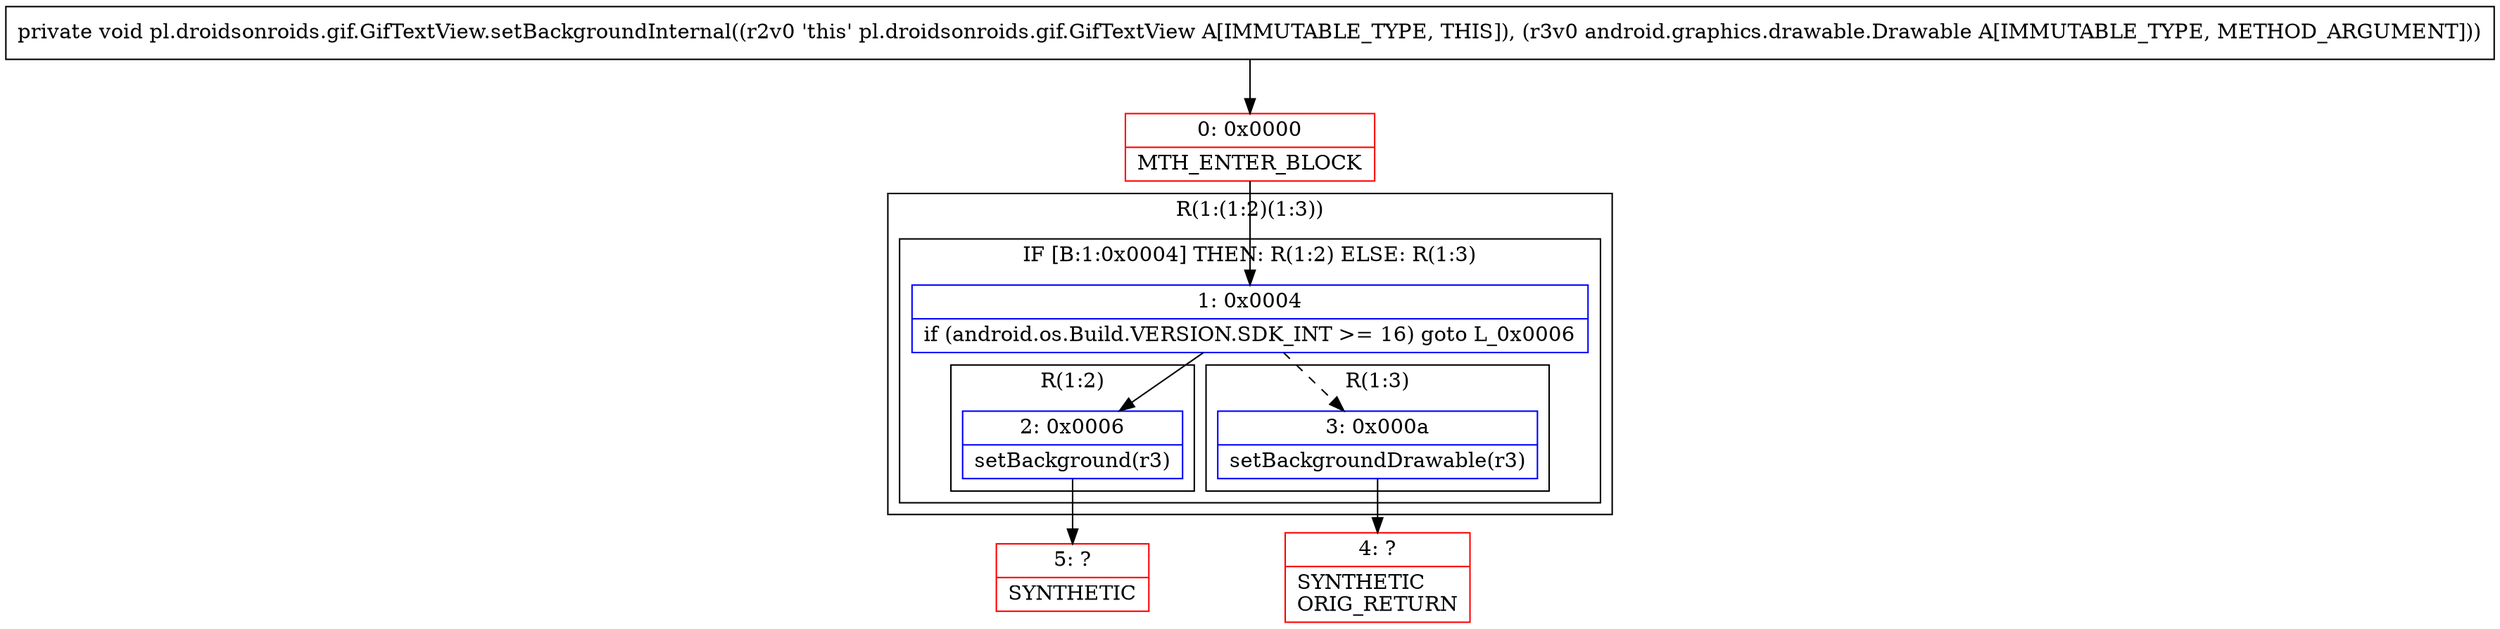digraph "CFG forpl.droidsonroids.gif.GifTextView.setBackgroundInternal(Landroid\/graphics\/drawable\/Drawable;)V" {
subgraph cluster_Region_1870865315 {
label = "R(1:(1:2)(1:3))";
node [shape=record,color=blue];
subgraph cluster_IfRegion_1801535814 {
label = "IF [B:1:0x0004] THEN: R(1:2) ELSE: R(1:3)";
node [shape=record,color=blue];
Node_1 [shape=record,label="{1\:\ 0x0004|if (android.os.Build.VERSION.SDK_INT \>= 16) goto L_0x0006\l}"];
subgraph cluster_Region_1196453186 {
label = "R(1:2)";
node [shape=record,color=blue];
Node_2 [shape=record,label="{2\:\ 0x0006|setBackground(r3)\l}"];
}
subgraph cluster_Region_13385437 {
label = "R(1:3)";
node [shape=record,color=blue];
Node_3 [shape=record,label="{3\:\ 0x000a|setBackgroundDrawable(r3)\l}"];
}
}
}
Node_0 [shape=record,color=red,label="{0\:\ 0x0000|MTH_ENTER_BLOCK\l}"];
Node_4 [shape=record,color=red,label="{4\:\ ?|SYNTHETIC\lORIG_RETURN\l}"];
Node_5 [shape=record,color=red,label="{5\:\ ?|SYNTHETIC\l}"];
MethodNode[shape=record,label="{private void pl.droidsonroids.gif.GifTextView.setBackgroundInternal((r2v0 'this' pl.droidsonroids.gif.GifTextView A[IMMUTABLE_TYPE, THIS]), (r3v0 android.graphics.drawable.Drawable A[IMMUTABLE_TYPE, METHOD_ARGUMENT])) }"];
MethodNode -> Node_0;
Node_1 -> Node_2;
Node_1 -> Node_3[style=dashed];
Node_2 -> Node_5;
Node_3 -> Node_4;
Node_0 -> Node_1;
}

